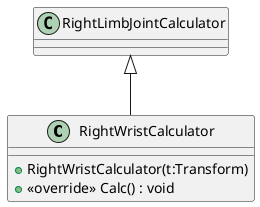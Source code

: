 @startuml
class RightWristCalculator {
    + RightWristCalculator(t:Transform)
    + <<override>> Calc() : void
}
RightLimbJointCalculator <|-- RightWristCalculator
@enduml
